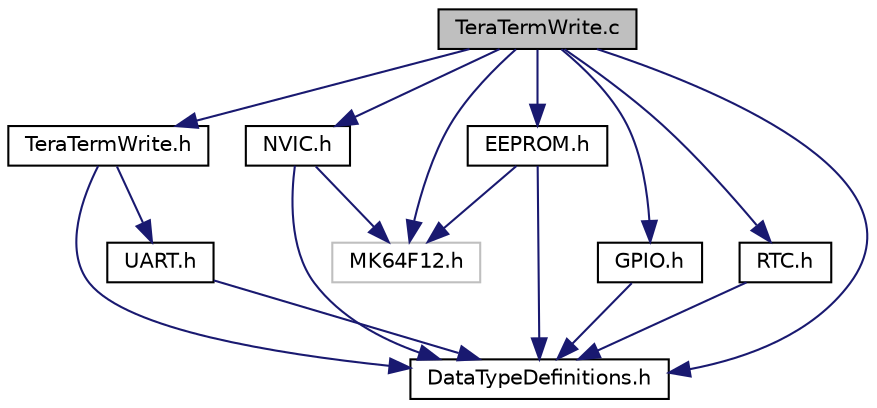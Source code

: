 digraph "TeraTermWrite.c"
{
  edge [fontname="Helvetica",fontsize="10",labelfontname="Helvetica",labelfontsize="10"];
  node [fontname="Helvetica",fontsize="10",shape=record];
  Node0 [label="TeraTermWrite.c",height=0.2,width=0.4,color="black", fillcolor="grey75", style="filled", fontcolor="black"];
  Node0 -> Node1 [color="midnightblue",fontsize="10",style="solid",fontname="Helvetica"];
  Node1 [label="DataTypeDefinitions.h",height=0.2,width=0.4,color="black", fillcolor="white", style="filled",URL="$_data_type_definitions_8h.html"];
  Node0 -> Node2 [color="midnightblue",fontsize="10",style="solid",fontname="Helvetica"];
  Node2 [label="TeraTermWrite.h",height=0.2,width=0.4,color="black", fillcolor="white", style="filled",URL="$_tera_term_write_8h.html"];
  Node2 -> Node3 [color="midnightblue",fontsize="10",style="solid",fontname="Helvetica"];
  Node3 [label="UART.h",height=0.2,width=0.4,color="black", fillcolor="white", style="filled",URL="$_u_a_r_t_8h.html",tooltip="This is the header file for the UART device driver. It contains the macros and function definition..."];
  Node3 -> Node1 [color="midnightblue",fontsize="10",style="solid",fontname="Helvetica"];
  Node2 -> Node1 [color="midnightblue",fontsize="10",style="solid",fontname="Helvetica"];
  Node0 -> Node4 [color="midnightblue",fontsize="10",style="solid",fontname="Helvetica"];
  Node4 [label="MK64F12.h",height=0.2,width=0.4,color="grey75", fillcolor="white", style="filled"];
  Node0 -> Node5 [color="midnightblue",fontsize="10",style="solid",fontname="Helvetica"];
  Node5 [label="NVIC.h",height=0.2,width=0.4,color="black", fillcolor="white", style="filled",URL="$_n_v_i_c_8h.html"];
  Node5 -> Node1 [color="midnightblue",fontsize="10",style="solid",fontname="Helvetica"];
  Node5 -> Node4 [color="midnightblue",fontsize="10",style="solid",fontname="Helvetica"];
  Node0 -> Node6 [color="midnightblue",fontsize="10",style="solid",fontname="Helvetica"];
  Node6 [label="GPIO.h",height=0.2,width=0.4,color="black", fillcolor="white", style="filled",URL="$_g_p_i_o_8h.html",tooltip="This is the header file for the GPIO device driver for Kinetis K64. It contains all configuration fun..."];
  Node6 -> Node1 [color="midnightblue",fontsize="10",style="solid",fontname="Helvetica"];
  Node0 -> Node7 [color="midnightblue",fontsize="10",style="solid",fontname="Helvetica"];
  Node7 [label="EEPROM.h",height=0.2,width=0.4,color="black", fillcolor="white", style="filled",URL="$_e_e_p_r_o_m_8h.html"];
  Node7 -> Node4 [color="midnightblue",fontsize="10",style="solid",fontname="Helvetica"];
  Node7 -> Node1 [color="midnightblue",fontsize="10",style="solid",fontname="Helvetica"];
  Node0 -> Node8 [color="midnightblue",fontsize="10",style="solid",fontname="Helvetica"];
  Node8 [label="RTC.h",height=0.2,width=0.4,color="black", fillcolor="white", style="filled",URL="$_r_t_c_8h.html"];
  Node8 -> Node1 [color="midnightblue",fontsize="10",style="solid",fontname="Helvetica"];
}
